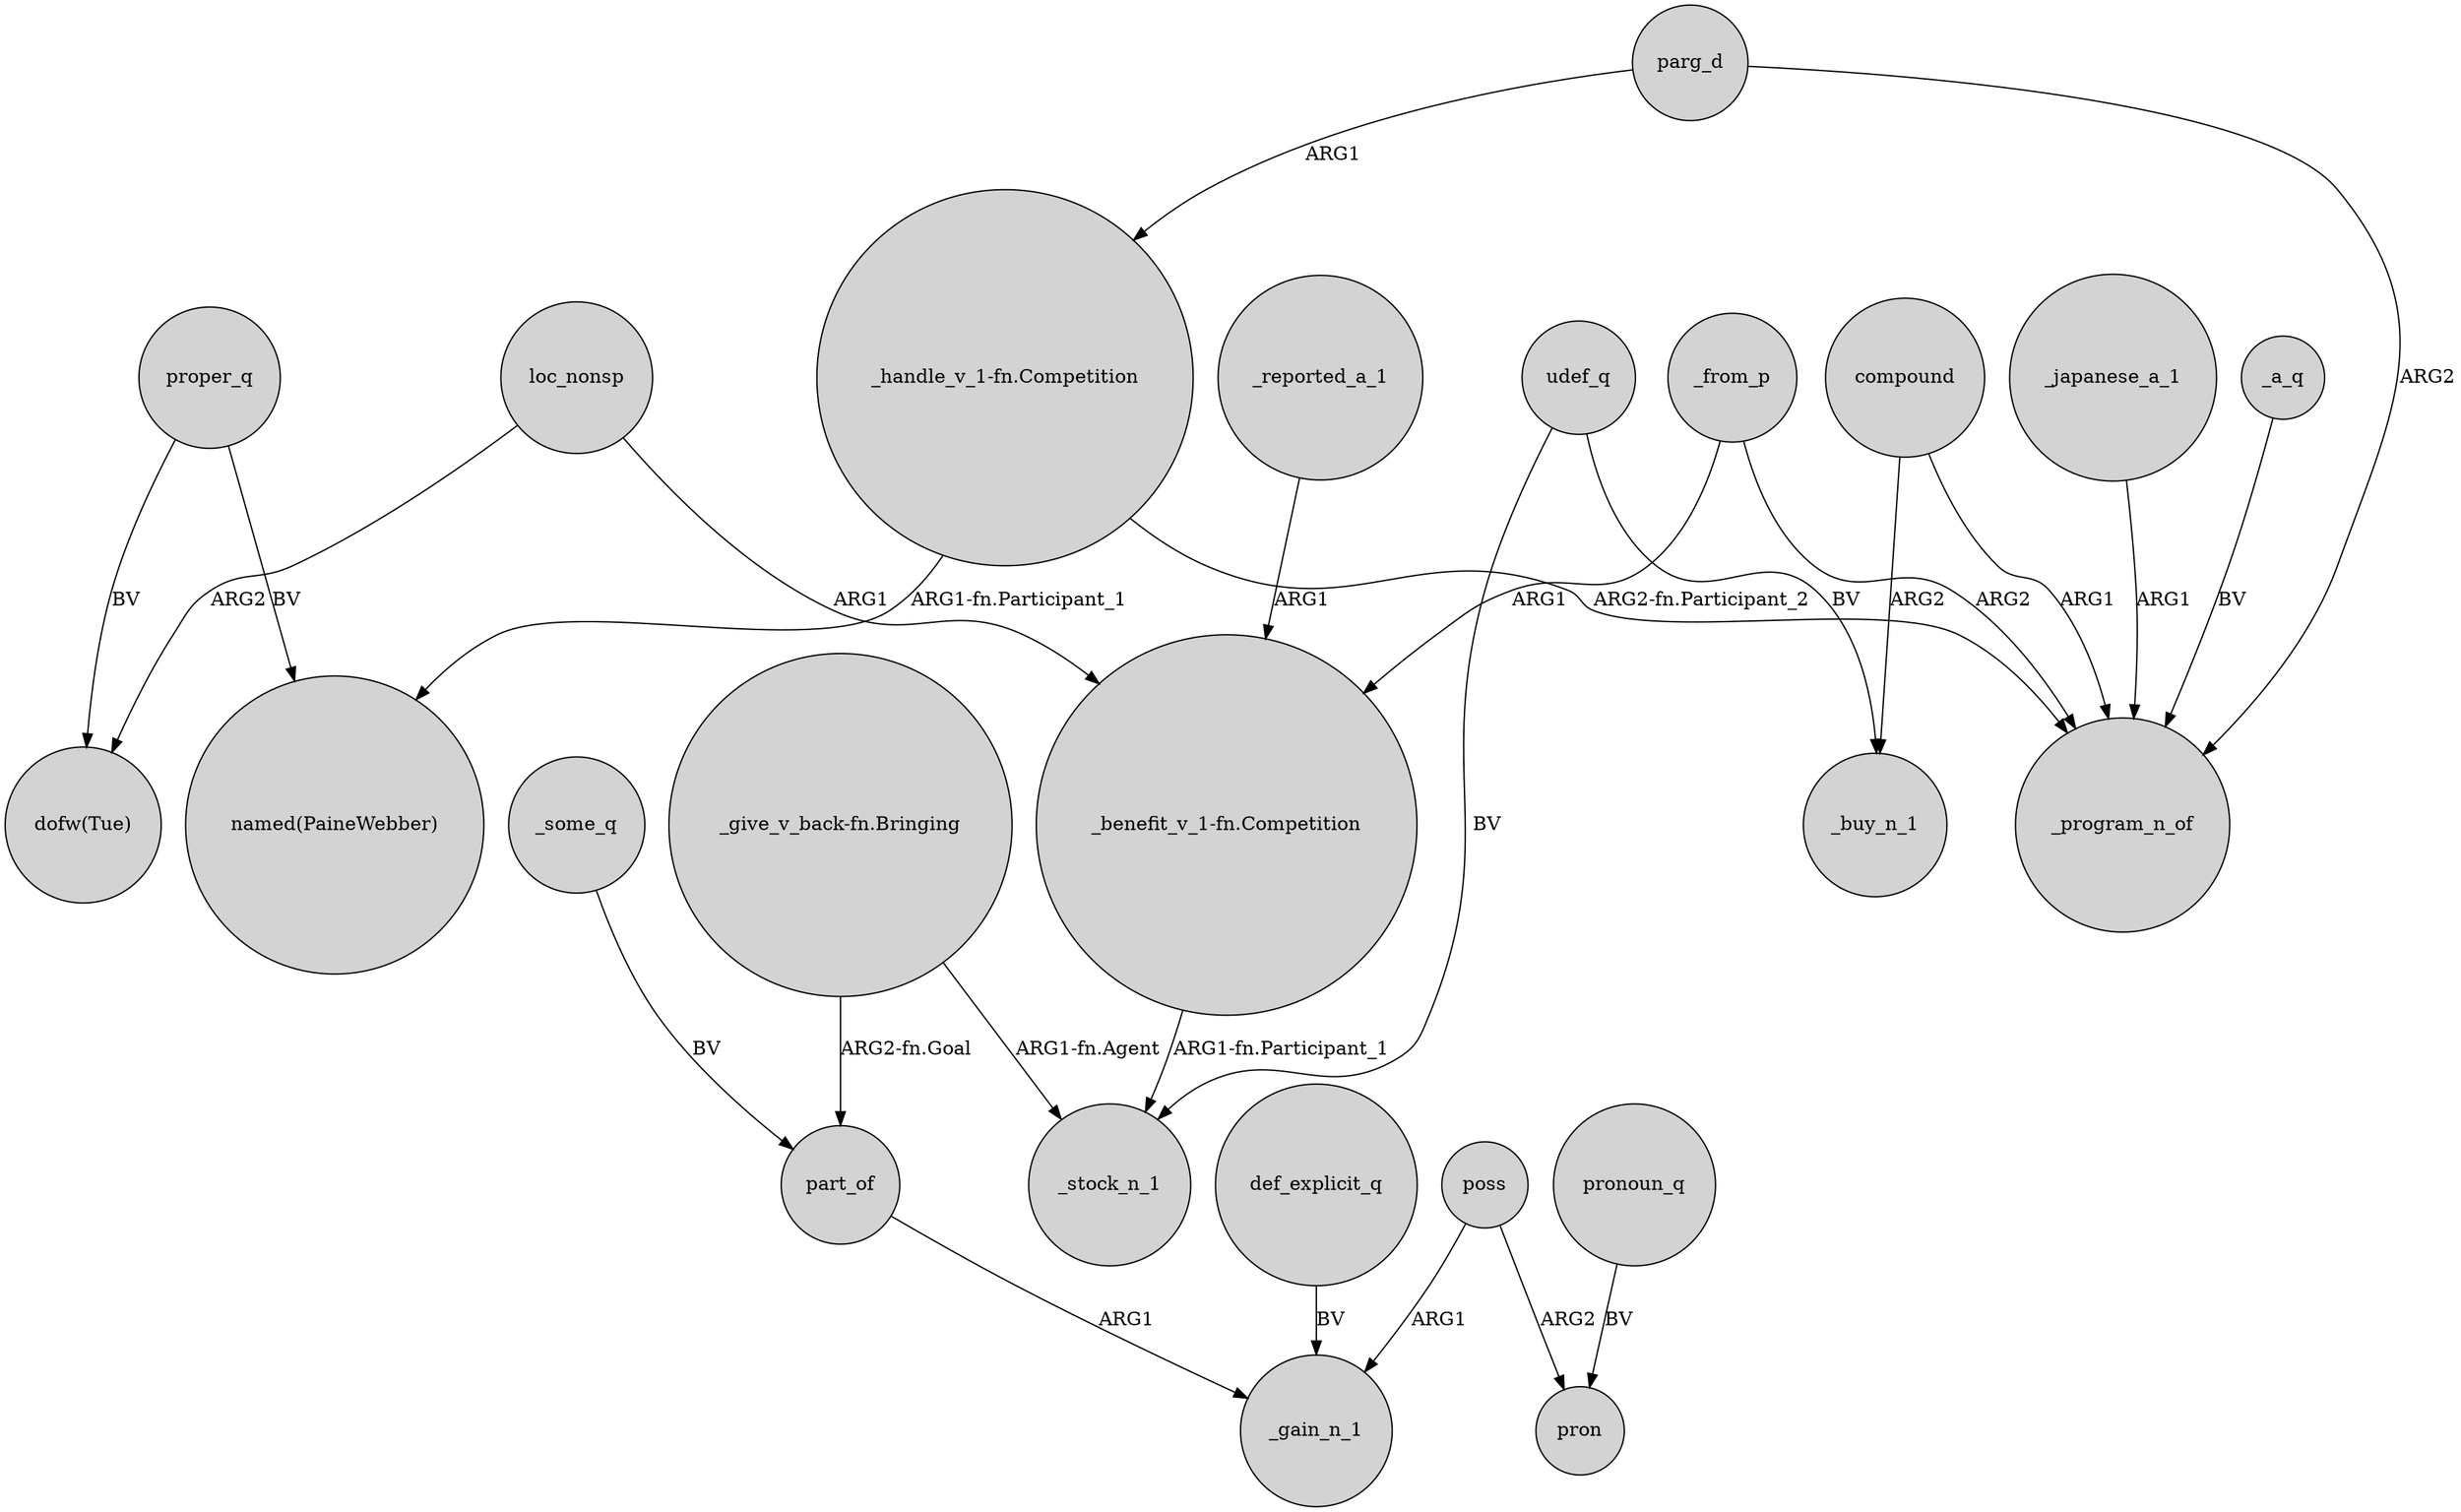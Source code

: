 digraph {
	node [shape=circle style=filled]
	parg_d -> "_handle_v_1-fn.Competition" [label=ARG1]
	"_give_v_back-fn.Bringing" -> part_of [label="ARG2-fn.Goal"]
	part_of -> _gain_n_1 [label=ARG1]
	loc_nonsp -> "_benefit_v_1-fn.Competition" [label=ARG1]
	_reported_a_1 -> "_benefit_v_1-fn.Competition" [label=ARG1]
	poss -> _gain_n_1 [label=ARG1]
	compound -> _buy_n_1 [label=ARG2]
	udef_q -> _buy_n_1 [label=BV]
	_from_p -> "_benefit_v_1-fn.Competition" [label=ARG1]
	"_handle_v_1-fn.Competition" -> "named(PaineWebber)" [label="ARG1-fn.Participant_1"]
	"_handle_v_1-fn.Competition" -> _program_n_of [label="ARG2-fn.Participant_2"]
	def_explicit_q -> _gain_n_1 [label=BV]
	proper_q -> "named(PaineWebber)" [label=BV]
	_japanese_a_1 -> _program_n_of [label=ARG1]
	pronoun_q -> pron [label=BV]
	udef_q -> _stock_n_1 [label=BV]
	poss -> pron [label=ARG2]
	compound -> _program_n_of [label=ARG1]
	_from_p -> _program_n_of [label=ARG2]
	_some_q -> part_of [label=BV]
	"_give_v_back-fn.Bringing" -> _stock_n_1 [label="ARG1-fn.Agent"]
	proper_q -> "dofw(Tue)" [label=BV]
	parg_d -> _program_n_of [label=ARG2]
	_a_q -> _program_n_of [label=BV]
	loc_nonsp -> "dofw(Tue)" [label=ARG2]
	"_benefit_v_1-fn.Competition" -> _stock_n_1 [label="ARG1-fn.Participant_1"]
}
